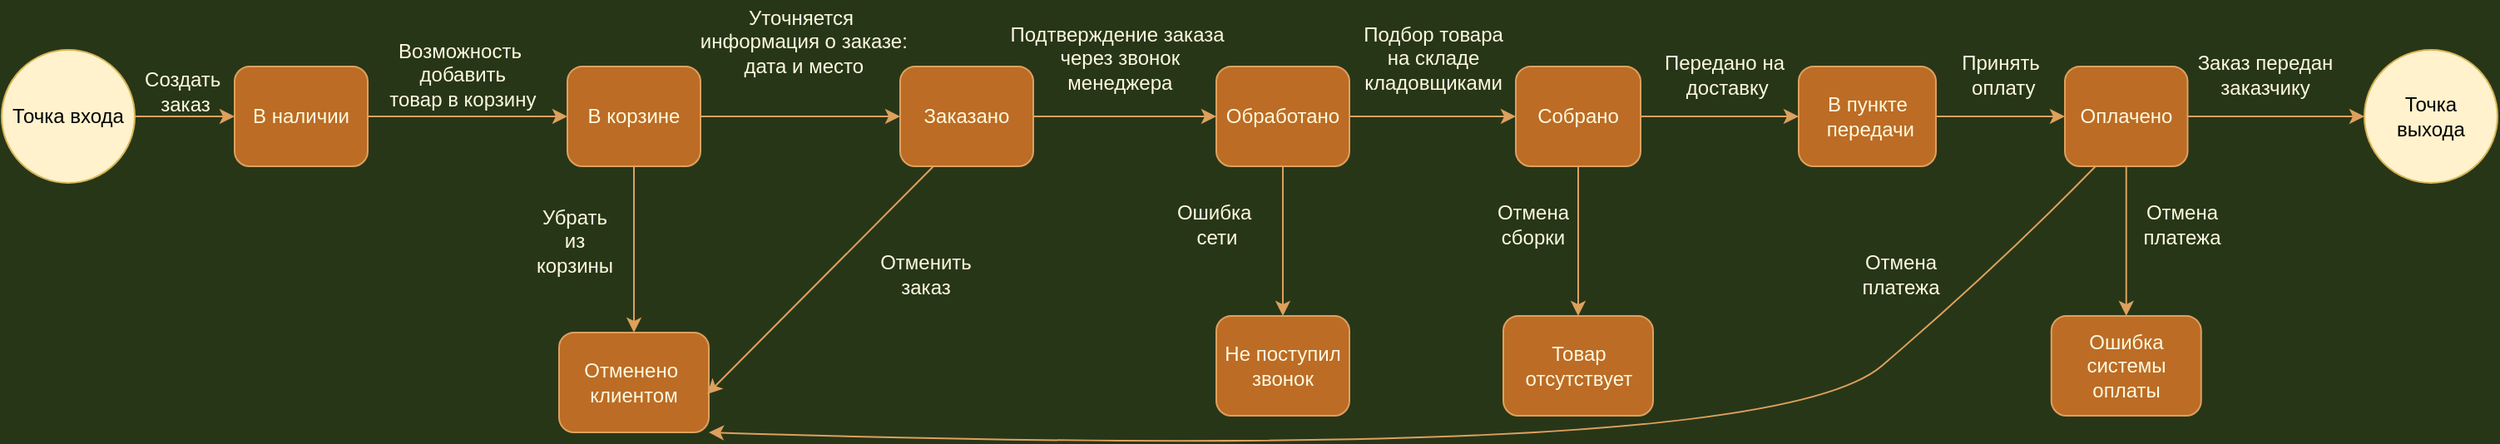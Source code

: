 <mxfile version="13.10.6" type="github">
  <diagram id="_6ZOjBPBQkkBPkeE6T8r" name="Page-1">
    <mxGraphModel dx="868" dy="527" grid="1" gridSize="10" guides="1" tooltips="1" connect="1" arrows="1" fold="1" page="1" pageScale="1" pageWidth="1169" pageHeight="827" background="#283618" math="0" shadow="0">
      <root>
        <mxCell id="0" />
        <mxCell id="1" parent="0" />
        <mxCell id="3Fs-QdQnjXKm7a4bQGye-3" value="" style="edgeStyle=orthogonalEdgeStyle;orthogonalLoop=1;jettySize=auto;html=1;labelBackgroundColor=#283618;strokeColor=#DDA15E;fontColor=#FEFAE0;curved=1;" edge="1" parent="1" source="3Fs-QdQnjXKm7a4bQGye-1" target="3Fs-QdQnjXKm7a4bQGye-2">
          <mxGeometry relative="1" as="geometry" />
        </mxCell>
        <mxCell id="3Fs-QdQnjXKm7a4bQGye-1" value="Точка входа" style="ellipse;whiteSpace=wrap;html=1;aspect=fixed;fillColor=#fff2cc;strokeColor=#d6b656;rounded=1;" vertex="1" parent="1">
          <mxGeometry x="40" y="80" width="80" height="80" as="geometry" />
        </mxCell>
        <mxCell id="3Fs-QdQnjXKm7a4bQGye-6" value="" style="edgeStyle=orthogonalEdgeStyle;orthogonalLoop=1;jettySize=auto;html=1;labelBackgroundColor=#283618;strokeColor=#DDA15E;fontColor=#FEFAE0;curved=1;" edge="1" parent="1" source="3Fs-QdQnjXKm7a4bQGye-2" target="3Fs-QdQnjXKm7a4bQGye-5">
          <mxGeometry relative="1" as="geometry" />
        </mxCell>
        <mxCell id="3Fs-QdQnjXKm7a4bQGye-2" value="В наличии" style="whiteSpace=wrap;html=1;fillColor=#BC6C25;strokeColor=#DDA15E;fontColor=#FEFAE0;rounded=1;" vertex="1" parent="1">
          <mxGeometry x="180" y="90" width="80" height="60" as="geometry" />
        </mxCell>
        <mxCell id="3Fs-QdQnjXKm7a4bQGye-4" value="Создать&amp;nbsp;&lt;br&gt;заказ" style="text;html=1;align=center;verticalAlign=middle;resizable=0;points=[];autosize=1;fontColor=#FEFAE0;rounded=1;" vertex="1" parent="1">
          <mxGeometry x="120" y="90" width="60" height="30" as="geometry" />
        </mxCell>
        <mxCell id="3Fs-QdQnjXKm7a4bQGye-8" value="" style="edgeStyle=orthogonalEdgeStyle;orthogonalLoop=1;jettySize=auto;html=1;labelBackgroundColor=#283618;strokeColor=#DDA15E;fontColor=#FEFAE0;curved=1;" edge="1" parent="1" source="3Fs-QdQnjXKm7a4bQGye-5" target="3Fs-QdQnjXKm7a4bQGye-7">
          <mxGeometry relative="1" as="geometry" />
        </mxCell>
        <mxCell id="3Fs-QdQnjXKm7a4bQGye-31" value="" style="edgeStyle=orthogonalEdgeStyle;orthogonalLoop=1;jettySize=auto;html=1;labelBackgroundColor=#283618;strokeColor=#DDA15E;fontColor=#FEFAE0;curved=1;" edge="1" parent="1" source="3Fs-QdQnjXKm7a4bQGye-5" target="3Fs-QdQnjXKm7a4bQGye-30">
          <mxGeometry relative="1" as="geometry" />
        </mxCell>
        <mxCell id="3Fs-QdQnjXKm7a4bQGye-5" value="В корзине" style="whiteSpace=wrap;html=1;fillColor=#BC6C25;strokeColor=#DDA15E;fontColor=#FEFAE0;rounded=1;" vertex="1" parent="1">
          <mxGeometry x="380" y="90" width="80" height="60" as="geometry" />
        </mxCell>
        <mxCell id="3Fs-QdQnjXKm7a4bQGye-12" value="" style="edgeStyle=orthogonalEdgeStyle;orthogonalLoop=1;jettySize=auto;html=1;labelBackgroundColor=#283618;strokeColor=#DDA15E;fontColor=#FEFAE0;curved=1;" edge="1" parent="1" source="3Fs-QdQnjXKm7a4bQGye-7" target="3Fs-QdQnjXKm7a4bQGye-11">
          <mxGeometry relative="1" as="geometry" />
        </mxCell>
        <mxCell id="3Fs-QdQnjXKm7a4bQGye-7" value="Заказано" style="whiteSpace=wrap;html=1;fillColor=#BC6C25;strokeColor=#DDA15E;fontColor=#FEFAE0;rounded=1;" vertex="1" parent="1">
          <mxGeometry x="580" y="90" width="80" height="60" as="geometry" />
        </mxCell>
        <mxCell id="3Fs-QdQnjXKm7a4bQGye-9" value="Возможность&lt;br&gt;&amp;nbsp;добавить&lt;br&gt;&amp;nbsp;товар в корзину" style="text;html=1;align=center;verticalAlign=middle;resizable=0;points=[];autosize=1;fontColor=#FEFAE0;rounded=1;" vertex="1" parent="1">
          <mxGeometry x="260" y="70" width="110" height="50" as="geometry" />
        </mxCell>
        <mxCell id="3Fs-QdQnjXKm7a4bQGye-10" value="Уточняется&lt;br&gt;&amp;nbsp;информация о заказе:&lt;br&gt;&amp;nbsp;дата и место" style="text;html=1;align=center;verticalAlign=middle;resizable=0;points=[];autosize=1;fontColor=#FEFAE0;rounded=1;" vertex="1" parent="1">
          <mxGeometry x="450" y="50" width="140" height="50" as="geometry" />
        </mxCell>
        <mxCell id="3Fs-QdQnjXKm7a4bQGye-15" value="" style="edgeStyle=orthogonalEdgeStyle;orthogonalLoop=1;jettySize=auto;html=1;labelBackgroundColor=#283618;strokeColor=#DDA15E;fontColor=#FEFAE0;curved=1;" edge="1" parent="1" source="3Fs-QdQnjXKm7a4bQGye-11" target="3Fs-QdQnjXKm7a4bQGye-14">
          <mxGeometry relative="1" as="geometry" />
        </mxCell>
        <mxCell id="3Fs-QdQnjXKm7a4bQGye-38" value="" style="edgeStyle=orthogonalEdgeStyle;orthogonalLoop=1;jettySize=auto;html=1;labelBackgroundColor=#283618;strokeColor=#DDA15E;fontColor=#FEFAE0;curved=1;" edge="1" parent="1" source="3Fs-QdQnjXKm7a4bQGye-11" target="3Fs-QdQnjXKm7a4bQGye-37">
          <mxGeometry relative="1" as="geometry" />
        </mxCell>
        <mxCell id="3Fs-QdQnjXKm7a4bQGye-11" value="Обработано" style="whiteSpace=wrap;html=1;fillColor=#BC6C25;strokeColor=#DDA15E;fontColor=#FEFAE0;rounded=1;" vertex="1" parent="1">
          <mxGeometry x="770" y="90" width="80" height="60" as="geometry" />
        </mxCell>
        <mxCell id="3Fs-QdQnjXKm7a4bQGye-13" value="Подтверждение заказа&lt;br&gt;&amp;nbsp;через звонок&lt;br&gt;&amp;nbsp;менеджера" style="text;html=1;align=center;verticalAlign=middle;resizable=0;points=[];autosize=1;fontColor=#FEFAE0;rounded=1;" vertex="1" parent="1">
          <mxGeometry x="640" y="60" width="140" height="50" as="geometry" />
        </mxCell>
        <mxCell id="3Fs-QdQnjXKm7a4bQGye-18" value="" style="edgeStyle=orthogonalEdgeStyle;orthogonalLoop=1;jettySize=auto;html=1;labelBackgroundColor=#283618;strokeColor=#DDA15E;fontColor=#FEFAE0;curved=1;" edge="1" parent="1" source="3Fs-QdQnjXKm7a4bQGye-14" target="3Fs-QdQnjXKm7a4bQGye-17">
          <mxGeometry relative="1" as="geometry" />
        </mxCell>
        <mxCell id="3Fs-QdQnjXKm7a4bQGye-41" value="" style="edgeStyle=orthogonalEdgeStyle;orthogonalLoop=1;jettySize=auto;html=1;labelBackgroundColor=#283618;strokeColor=#DDA15E;fontColor=#FEFAE0;curved=1;" edge="1" parent="1" source="3Fs-QdQnjXKm7a4bQGye-14" target="3Fs-QdQnjXKm7a4bQGye-40">
          <mxGeometry relative="1" as="geometry" />
        </mxCell>
        <mxCell id="3Fs-QdQnjXKm7a4bQGye-14" value="Собрано" style="whiteSpace=wrap;html=1;fillColor=#BC6C25;strokeColor=#DDA15E;fontColor=#FEFAE0;rounded=1;" vertex="1" parent="1">
          <mxGeometry x="950" y="90" width="75" height="60" as="geometry" />
        </mxCell>
        <mxCell id="3Fs-QdQnjXKm7a4bQGye-16" value="Подбор товара &lt;br&gt;на складе &lt;br&gt;кладовщиками" style="text;html=1;align=center;verticalAlign=middle;resizable=0;points=[];autosize=1;fontColor=#FEFAE0;rounded=1;" vertex="1" parent="1">
          <mxGeometry x="850" y="60" width="100" height="50" as="geometry" />
        </mxCell>
        <mxCell id="3Fs-QdQnjXKm7a4bQGye-20" value="" style="edgeStyle=orthogonalEdgeStyle;orthogonalLoop=1;jettySize=auto;html=1;labelBackgroundColor=#283618;strokeColor=#DDA15E;fontColor=#FEFAE0;curved=1;" edge="1" parent="1" source="3Fs-QdQnjXKm7a4bQGye-17" target="3Fs-QdQnjXKm7a4bQGye-19">
          <mxGeometry relative="1" as="geometry" />
        </mxCell>
        <mxCell id="3Fs-QdQnjXKm7a4bQGye-17" value="В пункте&lt;br&gt;&amp;nbsp;передачи" style="whiteSpace=wrap;html=1;fillColor=#BC6C25;strokeColor=#DDA15E;fontColor=#FEFAE0;rounded=1;" vertex="1" parent="1">
          <mxGeometry x="1120" y="90" width="82.5" height="60" as="geometry" />
        </mxCell>
        <mxCell id="3Fs-QdQnjXKm7a4bQGye-22" value="" style="edgeStyle=orthogonalEdgeStyle;orthogonalLoop=1;jettySize=auto;html=1;labelBackgroundColor=#283618;strokeColor=#DDA15E;fontColor=#FEFAE0;curved=1;" edge="1" parent="1" source="3Fs-QdQnjXKm7a4bQGye-19">
          <mxGeometry relative="1" as="geometry">
            <mxPoint x="1460" y="120" as="targetPoint" />
          </mxGeometry>
        </mxCell>
        <mxCell id="3Fs-QdQnjXKm7a4bQGye-44" value="" style="edgeStyle=orthogonalEdgeStyle;orthogonalLoop=1;jettySize=auto;html=1;labelBackgroundColor=#283618;strokeColor=#DDA15E;fontColor=#FEFAE0;curved=1;" edge="1" parent="1" source="3Fs-QdQnjXKm7a4bQGye-19" target="3Fs-QdQnjXKm7a4bQGye-43">
          <mxGeometry relative="1" as="geometry" />
        </mxCell>
        <mxCell id="3Fs-QdQnjXKm7a4bQGye-19" value="Оплачено" style="whiteSpace=wrap;html=1;fillColor=#BC6C25;strokeColor=#DDA15E;fontColor=#FEFAE0;rounded=1;" vertex="1" parent="1">
          <mxGeometry x="1280" y="90" width="73.75" height="60" as="geometry" />
        </mxCell>
        <mxCell id="3Fs-QdQnjXKm7a4bQGye-23" value="Передано на&lt;br&gt;&amp;nbsp;доставку" style="text;html=1;align=center;verticalAlign=middle;resizable=0;points=[];autosize=1;fontColor=#FEFAE0;rounded=1;" vertex="1" parent="1">
          <mxGeometry x="1030" y="80" width="90" height="30" as="geometry" />
        </mxCell>
        <mxCell id="3Fs-QdQnjXKm7a4bQGye-24" value="Принять&lt;br&gt;&amp;nbsp;оплату" style="text;html=1;align=center;verticalAlign=middle;resizable=0;points=[];autosize=1;fontColor=#FEFAE0;rounded=1;" vertex="1" parent="1">
          <mxGeometry x="1211" y="80" width="60" height="30" as="geometry" />
        </mxCell>
        <mxCell id="3Fs-QdQnjXKm7a4bQGye-28" value="&lt;span&gt;Заказ передан&lt;/span&gt;&lt;br&gt;&lt;span&gt;заказчику&lt;/span&gt;" style="text;html=1;align=center;verticalAlign=middle;resizable=0;points=[];autosize=1;fontColor=#FEFAE0;rounded=1;" vertex="1" parent="1">
          <mxGeometry x="1350" y="80" width="100" height="30" as="geometry" />
        </mxCell>
        <mxCell id="3Fs-QdQnjXKm7a4bQGye-29" value="Точка &lt;br&gt;выхода" style="ellipse;whiteSpace=wrap;html=1;aspect=fixed;fillColor=#fff2cc;strokeColor=#d6b656;rounded=1;" vertex="1" parent="1">
          <mxGeometry x="1460" y="80" width="80" height="80" as="geometry" />
        </mxCell>
        <mxCell id="3Fs-QdQnjXKm7a4bQGye-30" value="Отменено&amp;nbsp;&lt;br&gt;клиентом" style="whiteSpace=wrap;html=1;fillColor=#BC6C25;strokeColor=#DDA15E;fontColor=#FEFAE0;rounded=1;" vertex="1" parent="1">
          <mxGeometry x="375" y="250" width="90" height="60" as="geometry" />
        </mxCell>
        <mxCell id="3Fs-QdQnjXKm7a4bQGye-32" value="Убрать&lt;br&gt;из&lt;br&gt;корзины" style="text;html=1;align=center;verticalAlign=middle;resizable=0;points=[];autosize=1;fontColor=#FEFAE0;rounded=1;" vertex="1" parent="1">
          <mxGeometry x="354" y="170" width="60" height="50" as="geometry" />
        </mxCell>
        <mxCell id="3Fs-QdQnjXKm7a4bQGye-35" value="" style="endArrow=classic;html=1;exitX=0.25;exitY=1;exitDx=0;exitDy=0;entryX=0.989;entryY=0.617;entryDx=0;entryDy=0;entryPerimeter=0;labelBackgroundColor=#283618;strokeColor=#DDA15E;fontColor=#FEFAE0;curved=1;" edge="1" parent="1" source="3Fs-QdQnjXKm7a4bQGye-7" target="3Fs-QdQnjXKm7a4bQGye-30">
          <mxGeometry width="50" height="50" relative="1" as="geometry">
            <mxPoint x="510" y="190" as="sourcePoint" />
            <mxPoint x="510" y="250" as="targetPoint" />
          </mxGeometry>
        </mxCell>
        <mxCell id="3Fs-QdQnjXKm7a4bQGye-36" value="Отменить&lt;br&gt;заказ" style="text;html=1;align=center;verticalAlign=middle;resizable=0;points=[];autosize=1;fontColor=#FEFAE0;rounded=1;" vertex="1" parent="1">
          <mxGeometry x="560" y="200" width="70" height="30" as="geometry" />
        </mxCell>
        <mxCell id="3Fs-QdQnjXKm7a4bQGye-37" value="Не поступил&lt;br&gt;звонок" style="whiteSpace=wrap;html=1;fillColor=#BC6C25;strokeColor=#DDA15E;fontColor=#FEFAE0;rounded=1;" vertex="1" parent="1">
          <mxGeometry x="770" y="240" width="80" height="60" as="geometry" />
        </mxCell>
        <mxCell id="3Fs-QdQnjXKm7a4bQGye-39" value="Ошибка&amp;nbsp;&lt;br&gt;сети" style="text;html=1;align=center;verticalAlign=middle;resizable=0;points=[];autosize=1;fontColor=#FEFAE0;rounded=1;" vertex="1" parent="1">
          <mxGeometry x="740" y="170" width="60" height="30" as="geometry" />
        </mxCell>
        <mxCell id="3Fs-QdQnjXKm7a4bQGye-40" value="Товар&lt;br&gt;отсутствует" style="whiteSpace=wrap;html=1;fillColor=#BC6C25;strokeColor=#DDA15E;fontColor=#FEFAE0;rounded=1;" vertex="1" parent="1">
          <mxGeometry x="942.5" y="240" width="90" height="60" as="geometry" />
        </mxCell>
        <mxCell id="3Fs-QdQnjXKm7a4bQGye-43" value="Ошибка системы&lt;br&gt;оплаты" style="whiteSpace=wrap;html=1;fillColor=#BC6C25;strokeColor=#DDA15E;fontColor=#FEFAE0;rounded=1;" vertex="1" parent="1">
          <mxGeometry x="1271.88" y="240" width="90" height="60" as="geometry" />
        </mxCell>
        <mxCell id="3Fs-QdQnjXKm7a4bQGye-45" value="Отмена&lt;br&gt;платежа" style="text;html=1;align=center;verticalAlign=middle;resizable=0;points=[];autosize=1;fontColor=#FEFAE0;rounded=1;" vertex="1" parent="1">
          <mxGeometry x="1320" y="170" width="60" height="30" as="geometry" />
        </mxCell>
        <mxCell id="3Fs-QdQnjXKm7a4bQGye-46" value="" style="endArrow=classic;html=1;exitX=0.25;exitY=1;exitDx=0;exitDy=0;entryX=1;entryY=1;entryDx=0;entryDy=0;labelBackgroundColor=#283618;strokeColor=#DDA15E;fontColor=#FEFAE0;curved=1;" edge="1" parent="1" source="3Fs-QdQnjXKm7a4bQGye-19" target="3Fs-QdQnjXKm7a4bQGye-30">
          <mxGeometry width="50" height="50" relative="1" as="geometry">
            <mxPoint x="1340" y="230" as="sourcePoint" />
            <mxPoint x="470" y="310" as="targetPoint" />
            <Array as="points">
              <mxPoint x="1240" y="210" />
              <mxPoint x="1100" y="330" />
            </Array>
          </mxGeometry>
        </mxCell>
        <mxCell id="3Fs-QdQnjXKm7a4bQGye-47" value="Отмена&lt;br&gt;платежа" style="text;html=1;align=center;verticalAlign=middle;resizable=0;points=[];autosize=1;fontColor=#FEFAE0;rounded=1;" vertex="1" parent="1">
          <mxGeometry x="1151" y="200" width="60" height="30" as="geometry" />
        </mxCell>
        <mxCell id="3Fs-QdQnjXKm7a4bQGye-48" value="Отмена&lt;br&gt;сборки" style="text;html=1;align=center;verticalAlign=middle;resizable=0;points=[];autosize=1;fontColor=#FEFAE0;rounded=1;" vertex="1" parent="1">
          <mxGeometry x="930" y="170" width="60" height="30" as="geometry" />
        </mxCell>
      </root>
    </mxGraphModel>
  </diagram>
</mxfile>
